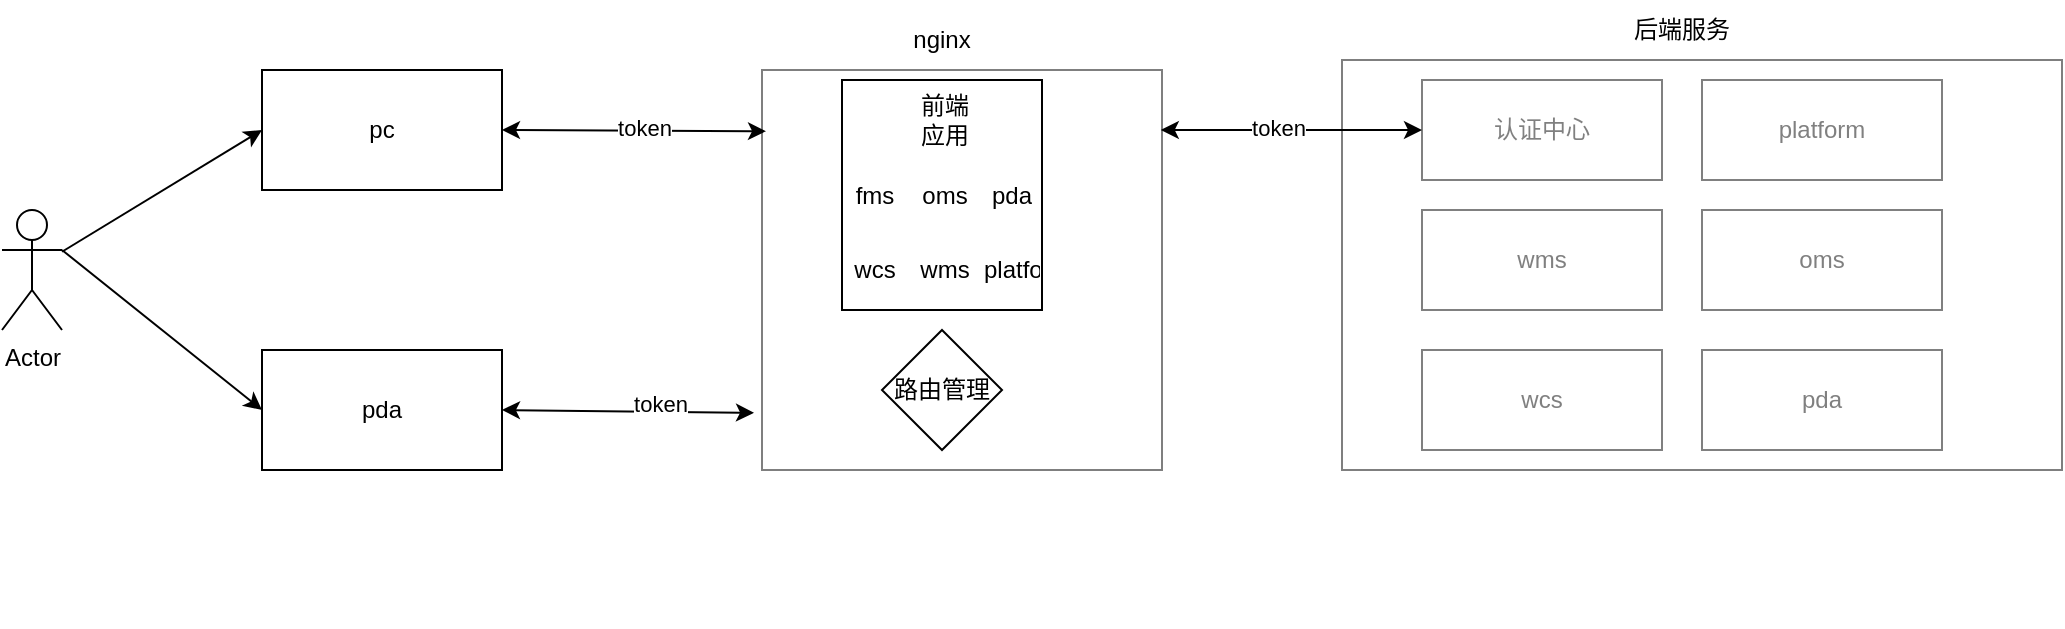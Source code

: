 <mxfile version="22.0.8" type="github">
  <diagram name="第 1 页" id="Ay_Cp4EpBmEyiH8Pzipx">
    <mxGraphModel dx="2074" dy="1150" grid="1" gridSize="10" guides="1" tooltips="1" connect="1" arrows="1" fold="1" page="1" pageScale="1" pageWidth="827" pageHeight="1169" math="0" shadow="0">
      <root>
        <mxCell id="0" />
        <mxCell id="1" parent="0" />
        <mxCell id="tUmJA6aZ9GF3oBQTrUsN-1" value="Actor" style="shape=umlActor;verticalLabelPosition=bottom;verticalAlign=top;html=1;outlineConnect=0;" vertex="1" parent="1">
          <mxGeometry x="70" y="590" width="30" height="60" as="geometry" />
        </mxCell>
        <mxCell id="tUmJA6aZ9GF3oBQTrUsN-3" value="pc" style="rounded=0;whiteSpace=wrap;html=1;" vertex="1" parent="1">
          <mxGeometry x="200" y="520" width="120" height="60" as="geometry" />
        </mxCell>
        <mxCell id="tUmJA6aZ9GF3oBQTrUsN-4" value="pda" style="rounded=0;whiteSpace=wrap;html=1;" vertex="1" parent="1">
          <mxGeometry x="200" y="660" width="120" height="60" as="geometry" />
        </mxCell>
        <mxCell id="tUmJA6aZ9GF3oBQTrUsN-5" value="" style="whiteSpace=wrap;html=1;aspect=fixed;textOpacity=0;opacity=50;" vertex="1" parent="1">
          <mxGeometry x="450" y="520" width="200" height="200" as="geometry" />
        </mxCell>
        <mxCell id="tUmJA6aZ9GF3oBQTrUsN-6" value="" style="endArrow=classic;html=1;rounded=0;entryX=0;entryY=0.5;entryDx=0;entryDy=0;" edge="1" parent="1" source="tUmJA6aZ9GF3oBQTrUsN-1" target="tUmJA6aZ9GF3oBQTrUsN-3">
          <mxGeometry width="50" height="50" relative="1" as="geometry">
            <mxPoint x="390" y="610" as="sourcePoint" />
            <mxPoint x="440" y="560" as="targetPoint" />
          </mxGeometry>
        </mxCell>
        <mxCell id="tUmJA6aZ9GF3oBQTrUsN-8" value="" style="endArrow=classic;html=1;rounded=0;exitX=1;exitY=0.333;exitDx=0;exitDy=0;exitPerimeter=0;entryX=0;entryY=0.5;entryDx=0;entryDy=0;" edge="1" parent="1" source="tUmJA6aZ9GF3oBQTrUsN-1" target="tUmJA6aZ9GF3oBQTrUsN-4">
          <mxGeometry width="50" height="50" relative="1" as="geometry">
            <mxPoint x="390" y="610" as="sourcePoint" />
            <mxPoint x="440" y="560" as="targetPoint" />
          </mxGeometry>
        </mxCell>
        <mxCell id="tUmJA6aZ9GF3oBQTrUsN-13" value="" style="shape=table;html=1;whiteSpace=wrap;startSize=0;container=1;collapsible=0;childLayout=tableLayout;columnLines=0;rowLines=0;fontSize=16;strokeColor=default;" vertex="1" parent="1">
          <mxGeometry x="490" y="525" width="100" height="115" as="geometry" />
        </mxCell>
        <mxCell id="tUmJA6aZ9GF3oBQTrUsN-14" value="" style="shape=tableRow;horizontal=0;startSize=0;swimlaneHead=0;swimlaneBody=0;top=0;left=0;bottom=0;right=0;collapsible=0;dropTarget=0;fillColor=none;points=[[0,0.5],[1,0.5]];portConstraint=eastwest;fontSize=16;strokeColor=inherit;" vertex="1" parent="tUmJA6aZ9GF3oBQTrUsN-13">
          <mxGeometry width="100" height="40" as="geometry" />
        </mxCell>
        <mxCell id="tUmJA6aZ9GF3oBQTrUsN-15" value="" style="shape=partialRectangle;html=1;whiteSpace=wrap;connectable=0;fillColor=none;top=0;left=0;bottom=0;right=0;overflow=hidden;fontSize=12;strokeColor=inherit;" vertex="1" parent="tUmJA6aZ9GF3oBQTrUsN-14">
          <mxGeometry width="33" height="40" as="geometry">
            <mxRectangle width="33" height="40" as="alternateBounds" />
          </mxGeometry>
        </mxCell>
        <mxCell id="tUmJA6aZ9GF3oBQTrUsN-16" value="前端应用" style="shape=partialRectangle;html=1;whiteSpace=wrap;connectable=0;fillColor=none;top=0;left=0;bottom=0;right=0;overflow=hidden;fontSize=12;strokeColor=inherit;" vertex="1" parent="tUmJA6aZ9GF3oBQTrUsN-14">
          <mxGeometry x="33" width="37" height="40" as="geometry">
            <mxRectangle width="37" height="40" as="alternateBounds" />
          </mxGeometry>
        </mxCell>
        <mxCell id="tUmJA6aZ9GF3oBQTrUsN-17" value="" style="shape=partialRectangle;html=1;whiteSpace=wrap;connectable=0;fillColor=none;top=0;left=0;bottom=0;right=0;overflow=hidden;fontSize=12;strokeColor=inherit;" vertex="1" parent="tUmJA6aZ9GF3oBQTrUsN-14">
          <mxGeometry x="70" width="30" height="40" as="geometry">
            <mxRectangle width="30" height="40" as="alternateBounds" />
          </mxGeometry>
        </mxCell>
        <mxCell id="tUmJA6aZ9GF3oBQTrUsN-18" value="" style="shape=tableRow;horizontal=0;startSize=0;swimlaneHead=0;swimlaneBody=0;top=0;left=0;bottom=0;right=0;collapsible=0;dropTarget=0;fillColor=none;points=[[0,0.5],[1,0.5]];portConstraint=eastwest;fontSize=16;strokeColor=inherit;" vertex="1" parent="tUmJA6aZ9GF3oBQTrUsN-13">
          <mxGeometry y="40" width="100" height="35" as="geometry" />
        </mxCell>
        <mxCell id="tUmJA6aZ9GF3oBQTrUsN-19" value="fms" style="shape=partialRectangle;html=1;whiteSpace=wrap;connectable=0;fillColor=none;top=0;left=0;bottom=0;right=0;overflow=hidden;fontSize=12;strokeColor=inherit;" vertex="1" parent="tUmJA6aZ9GF3oBQTrUsN-18">
          <mxGeometry width="33" height="35" as="geometry">
            <mxRectangle width="33" height="35" as="alternateBounds" />
          </mxGeometry>
        </mxCell>
        <mxCell id="tUmJA6aZ9GF3oBQTrUsN-20" value="oms" style="shape=partialRectangle;html=1;whiteSpace=wrap;connectable=0;fillColor=none;top=0;left=0;bottom=0;right=0;overflow=hidden;fontSize=12;strokeColor=inherit;" vertex="1" parent="tUmJA6aZ9GF3oBQTrUsN-18">
          <mxGeometry x="33" width="37" height="35" as="geometry">
            <mxRectangle width="37" height="35" as="alternateBounds" />
          </mxGeometry>
        </mxCell>
        <mxCell id="tUmJA6aZ9GF3oBQTrUsN-21" value="pda" style="shape=partialRectangle;html=1;whiteSpace=wrap;connectable=0;fillColor=none;top=0;left=0;bottom=0;right=0;overflow=hidden;fontSize=12;strokeColor=inherit;" vertex="1" parent="tUmJA6aZ9GF3oBQTrUsN-18">
          <mxGeometry x="70" width="30" height="35" as="geometry">
            <mxRectangle width="30" height="35" as="alternateBounds" />
          </mxGeometry>
        </mxCell>
        <mxCell id="tUmJA6aZ9GF3oBQTrUsN-22" value="" style="shape=tableRow;horizontal=0;startSize=0;swimlaneHead=0;swimlaneBody=0;top=0;left=0;bottom=0;right=0;collapsible=0;dropTarget=0;fillColor=none;points=[[0,0.5],[1,0.5]];portConstraint=eastwest;fontSize=16;strokeColor=inherit;" vertex="1" parent="tUmJA6aZ9GF3oBQTrUsN-13">
          <mxGeometry y="75" width="100" height="40" as="geometry" />
        </mxCell>
        <mxCell id="tUmJA6aZ9GF3oBQTrUsN-23" value="wcs" style="shape=partialRectangle;html=1;whiteSpace=wrap;connectable=0;fillColor=none;top=0;left=0;bottom=0;right=0;overflow=hidden;fontSize=12;strokeColor=inherit;" vertex="1" parent="tUmJA6aZ9GF3oBQTrUsN-22">
          <mxGeometry width="33" height="40" as="geometry">
            <mxRectangle width="33" height="40" as="alternateBounds" />
          </mxGeometry>
        </mxCell>
        <mxCell id="tUmJA6aZ9GF3oBQTrUsN-24" value="wms" style="shape=partialRectangle;html=1;whiteSpace=wrap;connectable=0;fillColor=none;top=0;left=0;bottom=0;right=0;overflow=hidden;fontSize=12;strokeColor=inherit;" vertex="1" parent="tUmJA6aZ9GF3oBQTrUsN-22">
          <mxGeometry x="33" width="37" height="40" as="geometry">
            <mxRectangle width="37" height="40" as="alternateBounds" />
          </mxGeometry>
        </mxCell>
        <mxCell id="tUmJA6aZ9GF3oBQTrUsN-25" value="platform" style="shape=partialRectangle;html=1;whiteSpace=wrap;connectable=0;fillColor=none;top=0;left=0;bottom=0;right=0;overflow=hidden;fontSize=12;strokeColor=inherit;" vertex="1" parent="tUmJA6aZ9GF3oBQTrUsN-22">
          <mxGeometry x="70" width="30" height="40" as="geometry">
            <mxRectangle width="30" height="40" as="alternateBounds" />
          </mxGeometry>
        </mxCell>
        <mxCell id="tUmJA6aZ9GF3oBQTrUsN-26" value="nginx" style="text;html=1;strokeColor=none;fillColor=none;align=center;verticalAlign=middle;whiteSpace=wrap;rounded=0;" vertex="1" parent="1">
          <mxGeometry x="510" y="490" width="60" height="30" as="geometry" />
        </mxCell>
        <mxCell id="tUmJA6aZ9GF3oBQTrUsN-27" value="路由管理" style="rhombus;whiteSpace=wrap;html=1;" vertex="1" parent="1">
          <mxGeometry x="510" y="650" width="60" height="60" as="geometry" />
        </mxCell>
        <mxCell id="tUmJA6aZ9GF3oBQTrUsN-33" value="wms" style="rounded=0;whiteSpace=wrap;html=1;" vertex="1" parent="1">
          <mxGeometry x="780" y="590" width="120" height="50" as="geometry" />
        </mxCell>
        <mxCell id="tUmJA6aZ9GF3oBQTrUsN-34" value="认证中心" style="rounded=0;whiteSpace=wrap;html=1;" vertex="1" parent="1">
          <mxGeometry x="780" y="525" width="120" height="50" as="geometry" />
        </mxCell>
        <mxCell id="tUmJA6aZ9GF3oBQTrUsN-35" value="wcs" style="rounded=0;whiteSpace=wrap;html=1;" vertex="1" parent="1">
          <mxGeometry x="780" y="660" width="120" height="50" as="geometry" />
        </mxCell>
        <mxCell id="tUmJA6aZ9GF3oBQTrUsN-38" value="" style="endArrow=classic;startArrow=classic;html=1;rounded=0;exitX=1;exitY=0.5;exitDx=0;exitDy=0;entryX=0.01;entryY=0.153;entryDx=0;entryDy=0;entryPerimeter=0;" edge="1" parent="1" source="tUmJA6aZ9GF3oBQTrUsN-3" target="tUmJA6aZ9GF3oBQTrUsN-5">
          <mxGeometry width="50" height="50" relative="1" as="geometry">
            <mxPoint x="390" y="880" as="sourcePoint" />
            <mxPoint x="440" y="830" as="targetPoint" />
          </mxGeometry>
        </mxCell>
        <mxCell id="tUmJA6aZ9GF3oBQTrUsN-50" value="token" style="edgeLabel;html=1;align=center;verticalAlign=middle;resizable=0;points=[];" vertex="1" connectable="0" parent="tUmJA6aZ9GF3oBQTrUsN-38">
          <mxGeometry x="0.071" y="2" relative="1" as="geometry">
            <mxPoint as="offset" />
          </mxGeometry>
        </mxCell>
        <mxCell id="tUmJA6aZ9GF3oBQTrUsN-39" value="" style="endArrow=classic;startArrow=classic;html=1;rounded=0;exitX=1;exitY=0.5;exitDx=0;exitDy=0;entryX=-0.02;entryY=0.857;entryDx=0;entryDy=0;entryPerimeter=0;" edge="1" parent="1" source="tUmJA6aZ9GF3oBQTrUsN-4" target="tUmJA6aZ9GF3oBQTrUsN-5">
          <mxGeometry width="50" height="50" relative="1" as="geometry">
            <mxPoint x="430" y="880" as="sourcePoint" />
            <mxPoint x="480" y="830" as="targetPoint" />
          </mxGeometry>
        </mxCell>
        <mxCell id="tUmJA6aZ9GF3oBQTrUsN-51" value="token" style="edgeLabel;html=1;align=center;verticalAlign=middle;resizable=0;points=[];" vertex="1" connectable="0" parent="tUmJA6aZ9GF3oBQTrUsN-39">
          <mxGeometry x="0.248" y="4" relative="1" as="geometry">
            <mxPoint as="offset" />
          </mxGeometry>
        </mxCell>
        <mxCell id="tUmJA6aZ9GF3oBQTrUsN-40" value="oms" style="rounded=0;whiteSpace=wrap;html=1;" vertex="1" parent="1">
          <mxGeometry x="920" y="590" width="120" height="50" as="geometry" />
        </mxCell>
        <mxCell id="tUmJA6aZ9GF3oBQTrUsN-41" value="pda" style="rounded=0;whiteSpace=wrap;html=1;" vertex="1" parent="1">
          <mxGeometry x="920" y="660" width="120" height="50" as="geometry" />
        </mxCell>
        <mxCell id="tUmJA6aZ9GF3oBQTrUsN-42" value="platform" style="rounded=0;whiteSpace=wrap;html=1;" vertex="1" parent="1">
          <mxGeometry x="920" y="525" width="120" height="50" as="geometry" />
        </mxCell>
        <mxCell id="tUmJA6aZ9GF3oBQTrUsN-45" value="后端服务" style="text;html=1;strokeColor=none;fillColor=none;align=center;verticalAlign=middle;whiteSpace=wrap;rounded=0;" vertex="1" parent="1">
          <mxGeometry x="880" y="485" width="60" height="30" as="geometry" />
        </mxCell>
        <mxCell id="tUmJA6aZ9GF3oBQTrUsN-46" style="edgeStyle=orthogonalEdgeStyle;rounded=0;orthogonalLoop=1;jettySize=auto;html=1;exitX=0.5;exitY=1;exitDx=0;exitDy=0;" edge="1" parent="1">
          <mxGeometry relative="1" as="geometry">
            <mxPoint x="910" y="790" as="sourcePoint" />
            <mxPoint x="910" y="790" as="targetPoint" />
          </mxGeometry>
        </mxCell>
        <mxCell id="tUmJA6aZ9GF3oBQTrUsN-47" value="" style="rounded=0;whiteSpace=wrap;html=1;opacity=50;" vertex="1" parent="1">
          <mxGeometry x="740" y="515" width="360" height="205" as="geometry" />
        </mxCell>
        <mxCell id="tUmJA6aZ9GF3oBQTrUsN-48" value="" style="endArrow=classic;startArrow=classic;html=1;rounded=0;exitX=0.997;exitY=0.15;exitDx=0;exitDy=0;exitPerimeter=0;" edge="1" parent="1" source="tUmJA6aZ9GF3oBQTrUsN-5">
          <mxGeometry width="50" height="50" relative="1" as="geometry">
            <mxPoint x="730" y="600" as="sourcePoint" />
            <mxPoint x="780" y="550" as="targetPoint" />
          </mxGeometry>
        </mxCell>
        <mxCell id="tUmJA6aZ9GF3oBQTrUsN-49" value="token" style="edgeLabel;html=1;align=center;verticalAlign=middle;resizable=0;points=[];" vertex="1" connectable="0" parent="tUmJA6aZ9GF3oBQTrUsN-48">
          <mxGeometry x="-0.108" y="1" relative="1" as="geometry">
            <mxPoint as="offset" />
          </mxGeometry>
        </mxCell>
      </root>
    </mxGraphModel>
  </diagram>
</mxfile>
